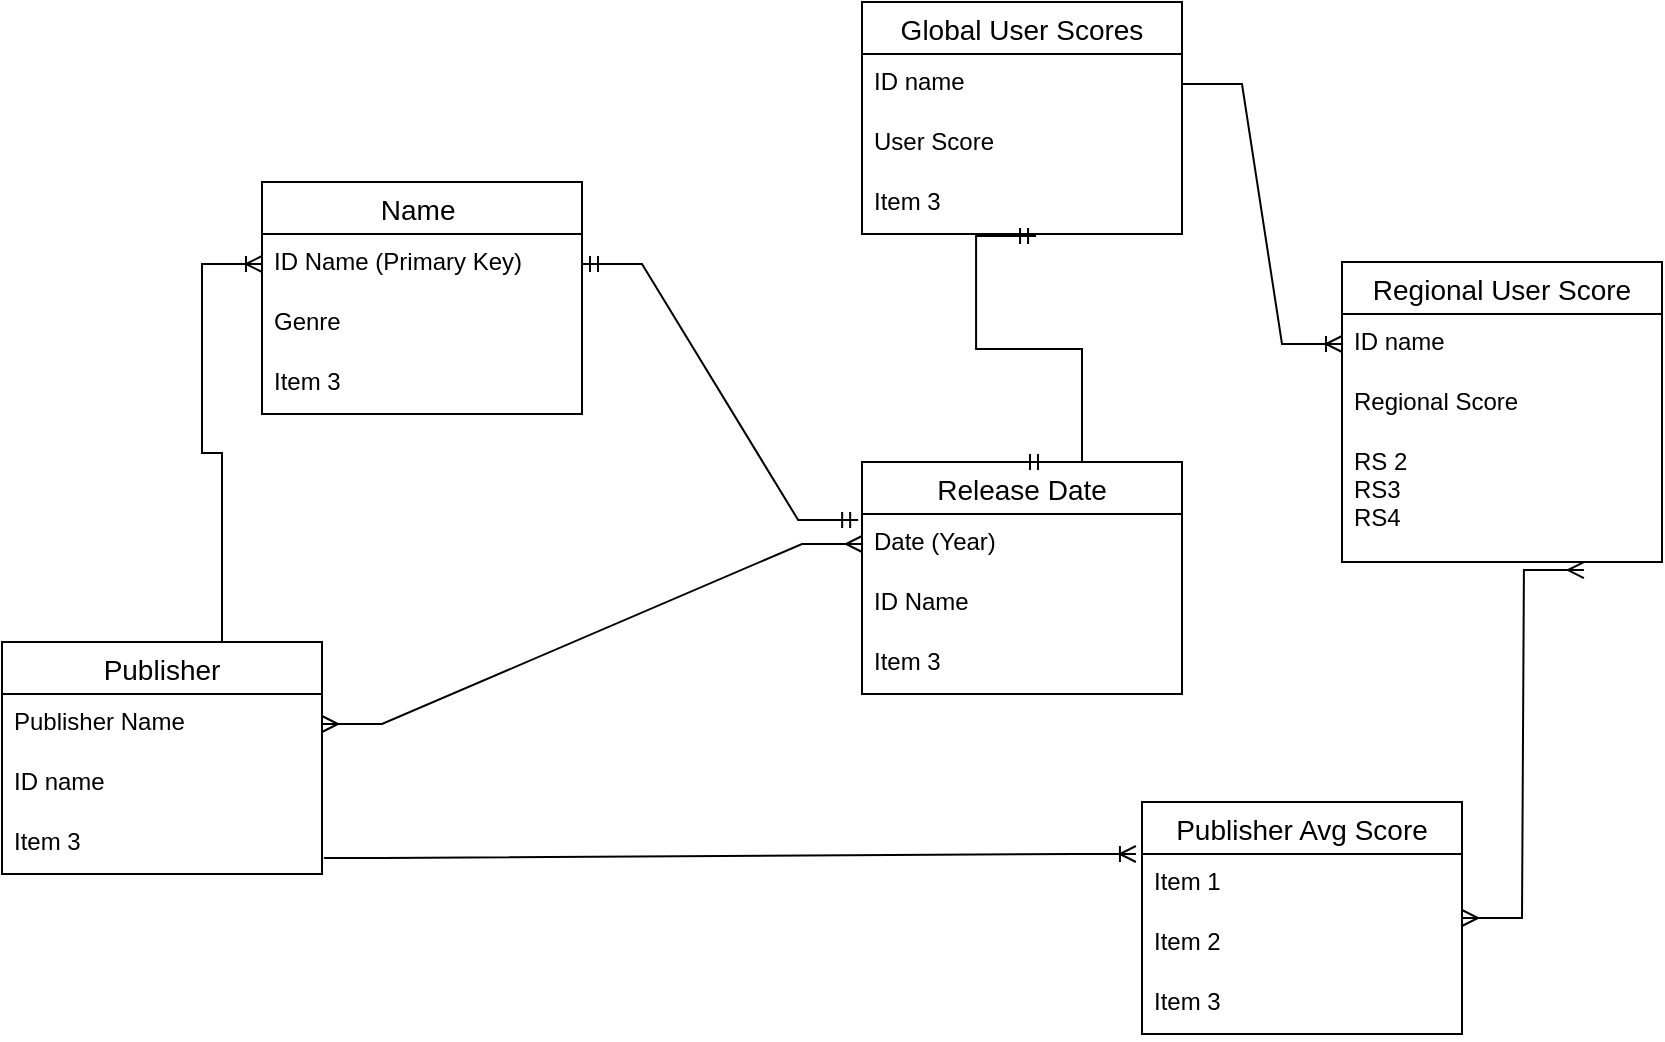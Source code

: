 <mxfile version="20.4.1" type="google"><diagram id="aCNa5ExRWJmuINyUYGCC" name="Page-1"><mxGraphModel grid="1" page="1" gridSize="10" guides="1" tooltips="1" connect="1" arrows="1" fold="1" pageScale="1" pageWidth="850" pageHeight="1100" math="0" shadow="0"><root><mxCell id="0"/><mxCell id="1" parent="0"/><mxCell id="HFqcqiNILOlZEFDO1Wqd-1" value="Name " style="swimlane;fontStyle=0;childLayout=stackLayout;horizontal=1;startSize=26;horizontalStack=0;resizeParent=1;resizeParentMax=0;resizeLast=0;collapsible=1;marginBottom=0;align=center;fontSize=14;" vertex="1" parent="1"><mxGeometry x="140" y="110" width="160" height="116" as="geometry"/></mxCell><mxCell id="HFqcqiNILOlZEFDO1Wqd-2" value="ID Name (Primary Key)" style="text;strokeColor=none;fillColor=none;spacingLeft=4;spacingRight=4;overflow=hidden;rotatable=0;points=[[0,0.5],[1,0.5]];portConstraint=eastwest;fontSize=12;" vertex="1" parent="HFqcqiNILOlZEFDO1Wqd-1"><mxGeometry y="26" width="160" height="30" as="geometry"/></mxCell><mxCell id="HFqcqiNILOlZEFDO1Wqd-3" value="Genre" style="text;strokeColor=none;fillColor=none;spacingLeft=4;spacingRight=4;overflow=hidden;rotatable=0;points=[[0,0.5],[1,0.5]];portConstraint=eastwest;fontSize=12;" vertex="1" parent="HFqcqiNILOlZEFDO1Wqd-1"><mxGeometry y="56" width="160" height="30" as="geometry"/></mxCell><mxCell id="HFqcqiNILOlZEFDO1Wqd-4" value="Item 3" style="text;strokeColor=none;fillColor=none;spacingLeft=4;spacingRight=4;overflow=hidden;rotatable=0;points=[[0,0.5],[1,0.5]];portConstraint=eastwest;fontSize=12;" vertex="1" parent="HFqcqiNILOlZEFDO1Wqd-1"><mxGeometry y="86" width="160" height="30" as="geometry"/></mxCell><mxCell id="HFqcqiNILOlZEFDO1Wqd-5" value="Publisher" style="swimlane;fontStyle=0;childLayout=stackLayout;horizontal=1;startSize=26;horizontalStack=0;resizeParent=1;resizeParentMax=0;resizeLast=0;collapsible=1;marginBottom=0;align=center;fontSize=14;" vertex="1" parent="1"><mxGeometry x="10" y="340" width="160" height="116" as="geometry"/></mxCell><mxCell id="HFqcqiNILOlZEFDO1Wqd-6" value="Publisher Name" style="text;strokeColor=none;fillColor=none;spacingLeft=4;spacingRight=4;overflow=hidden;rotatable=0;points=[[0,0.5],[1,0.5]];portConstraint=eastwest;fontSize=12;" vertex="1" parent="HFqcqiNILOlZEFDO1Wqd-5"><mxGeometry y="26" width="160" height="30" as="geometry"/></mxCell><mxCell id="HFqcqiNILOlZEFDO1Wqd-7" value="ID name" style="text;strokeColor=none;fillColor=none;spacingLeft=4;spacingRight=4;overflow=hidden;rotatable=0;points=[[0,0.5],[1,0.5]];portConstraint=eastwest;fontSize=12;" vertex="1" parent="HFqcqiNILOlZEFDO1Wqd-5"><mxGeometry y="56" width="160" height="30" as="geometry"/></mxCell><mxCell id="HFqcqiNILOlZEFDO1Wqd-8" value="Item 3" style="text;strokeColor=none;fillColor=none;spacingLeft=4;spacingRight=4;overflow=hidden;rotatable=0;points=[[0,0.5],[1,0.5]];portConstraint=eastwest;fontSize=12;" vertex="1" parent="HFqcqiNILOlZEFDO1Wqd-5"><mxGeometry y="86" width="160" height="30" as="geometry"/></mxCell><mxCell id="HFqcqiNILOlZEFDO1Wqd-9" value="Release Date" style="swimlane;fontStyle=0;childLayout=stackLayout;horizontal=1;startSize=26;horizontalStack=0;resizeParent=1;resizeParentMax=0;resizeLast=0;collapsible=1;marginBottom=0;align=center;fontSize=14;" vertex="1" parent="1"><mxGeometry x="440" y="250" width="160" height="116" as="geometry"/></mxCell><mxCell id="HFqcqiNILOlZEFDO1Wqd-10" value="Date (Year)" style="text;strokeColor=none;fillColor=none;spacingLeft=4;spacingRight=4;overflow=hidden;rotatable=0;points=[[0,0.5],[1,0.5]];portConstraint=eastwest;fontSize=12;" vertex="1" parent="HFqcqiNILOlZEFDO1Wqd-9"><mxGeometry y="26" width="160" height="30" as="geometry"/></mxCell><mxCell id="HFqcqiNILOlZEFDO1Wqd-11" value="ID Name" style="text;strokeColor=none;fillColor=none;spacingLeft=4;spacingRight=4;overflow=hidden;rotatable=0;points=[[0,0.5],[1,0.5]];portConstraint=eastwest;fontSize=12;" vertex="1" parent="HFqcqiNILOlZEFDO1Wqd-9"><mxGeometry y="56" width="160" height="30" as="geometry"/></mxCell><mxCell id="HFqcqiNILOlZEFDO1Wqd-12" value="Item 3" style="text;strokeColor=none;fillColor=none;spacingLeft=4;spacingRight=4;overflow=hidden;rotatable=0;points=[[0,0.5],[1,0.5]];portConstraint=eastwest;fontSize=12;" vertex="1" parent="HFqcqiNILOlZEFDO1Wqd-9"><mxGeometry y="86" width="160" height="30" as="geometry"/></mxCell><mxCell id="HFqcqiNILOlZEFDO1Wqd-13" value="Global User Scores" style="swimlane;fontStyle=0;childLayout=stackLayout;horizontal=1;startSize=26;horizontalStack=0;resizeParent=1;resizeParentMax=0;resizeLast=0;collapsible=1;marginBottom=0;align=center;fontSize=14;" vertex="1" parent="1"><mxGeometry x="440" y="20" width="160" height="116" as="geometry"/></mxCell><mxCell id="HFqcqiNILOlZEFDO1Wqd-14" value="ID name " style="text;strokeColor=none;fillColor=none;spacingLeft=4;spacingRight=4;overflow=hidden;rotatable=0;points=[[0,0.5],[1,0.5]];portConstraint=eastwest;fontSize=12;" vertex="1" parent="HFqcqiNILOlZEFDO1Wqd-13"><mxGeometry y="26" width="160" height="30" as="geometry"/></mxCell><mxCell id="HFqcqiNILOlZEFDO1Wqd-15" value="User Score" style="text;strokeColor=none;fillColor=none;spacingLeft=4;spacingRight=4;overflow=hidden;rotatable=0;points=[[0,0.5],[1,0.5]];portConstraint=eastwest;fontSize=12;" vertex="1" parent="HFqcqiNILOlZEFDO1Wqd-13"><mxGeometry y="56" width="160" height="30" as="geometry"/></mxCell><mxCell id="HFqcqiNILOlZEFDO1Wqd-16" value="Item 3" style="text;strokeColor=none;fillColor=none;spacingLeft=4;spacingRight=4;overflow=hidden;rotatable=0;points=[[0,0.5],[1,0.5]];portConstraint=eastwest;fontSize=12;" vertex="1" parent="HFqcqiNILOlZEFDO1Wqd-13"><mxGeometry y="86" width="160" height="30" as="geometry"/></mxCell><mxCell id="HFqcqiNILOlZEFDO1Wqd-17" value="Regional User Score" style="swimlane;fontStyle=0;childLayout=stackLayout;horizontal=1;startSize=26;horizontalStack=0;resizeParent=1;resizeParentMax=0;resizeLast=0;collapsible=1;marginBottom=0;align=center;fontSize=14;" vertex="1" parent="1"><mxGeometry x="680" y="150" width="160" height="150" as="geometry"/></mxCell><mxCell id="HFqcqiNILOlZEFDO1Wqd-18" value="ID name" style="text;strokeColor=none;fillColor=none;spacingLeft=4;spacingRight=4;overflow=hidden;rotatable=0;points=[[0,0.5],[1,0.5]];portConstraint=eastwest;fontSize=12;" vertex="1" parent="HFqcqiNILOlZEFDO1Wqd-17"><mxGeometry y="26" width="160" height="30" as="geometry"/></mxCell><mxCell id="HFqcqiNILOlZEFDO1Wqd-19" value="Regional Score" style="text;strokeColor=none;fillColor=none;spacingLeft=4;spacingRight=4;overflow=hidden;rotatable=0;points=[[0,0.5],[1,0.5]];portConstraint=eastwest;fontSize=12;" vertex="1" parent="HFqcqiNILOlZEFDO1Wqd-17"><mxGeometry y="56" width="160" height="30" as="geometry"/></mxCell><mxCell id="HFqcqiNILOlZEFDO1Wqd-20" value="RS 2&#10;RS3&#10;RS4" style="text;strokeColor=none;fillColor=none;spacingLeft=4;spacingRight=4;overflow=hidden;rotatable=0;points=[[0,0.5],[1,0.5]];portConstraint=eastwest;fontSize=12;" vertex="1" parent="HFqcqiNILOlZEFDO1Wqd-17"><mxGeometry y="86" width="160" height="64" as="geometry"/></mxCell><mxCell id="HFqcqiNILOlZEFDO1Wqd-21" value="Publisher Avg Score" style="swimlane;fontStyle=0;childLayout=stackLayout;horizontal=1;startSize=26;horizontalStack=0;resizeParent=1;resizeParentMax=0;resizeLast=0;collapsible=1;marginBottom=0;align=center;fontSize=14;" vertex="1" parent="1"><mxGeometry x="580" y="420" width="160" height="116" as="geometry"/></mxCell><mxCell id="HFqcqiNILOlZEFDO1Wqd-22" value="Item 1" style="text;strokeColor=none;fillColor=none;spacingLeft=4;spacingRight=4;overflow=hidden;rotatable=0;points=[[0,0.5],[1,0.5]];portConstraint=eastwest;fontSize=12;" vertex="1" parent="HFqcqiNILOlZEFDO1Wqd-21"><mxGeometry y="26" width="160" height="30" as="geometry"/></mxCell><mxCell id="HFqcqiNILOlZEFDO1Wqd-23" value="Item 2" style="text;strokeColor=none;fillColor=none;spacingLeft=4;spacingRight=4;overflow=hidden;rotatable=0;points=[[0,0.5],[1,0.5]];portConstraint=eastwest;fontSize=12;" vertex="1" parent="HFqcqiNILOlZEFDO1Wqd-21"><mxGeometry y="56" width="160" height="30" as="geometry"/></mxCell><mxCell id="HFqcqiNILOlZEFDO1Wqd-24" value="Item 3" style="text;strokeColor=none;fillColor=none;spacingLeft=4;spacingRight=4;overflow=hidden;rotatable=0;points=[[0,0.5],[1,0.5]];portConstraint=eastwest;fontSize=12;" vertex="1" parent="HFqcqiNILOlZEFDO1Wqd-21"><mxGeometry y="86" width="160" height="30" as="geometry"/></mxCell><mxCell id="HFqcqiNILOlZEFDO1Wqd-26" value="" style="edgeStyle=entityRelationEdgeStyle;fontSize=12;html=1;endArrow=ERmany;startArrow=ERmany;rounded=0;exitX=1;exitY=0.5;exitDx=0;exitDy=0;entryX=0;entryY=0.5;entryDx=0;entryDy=0;" edge="1" parent="1" source="HFqcqiNILOlZEFDO1Wqd-6" target="HFqcqiNILOlZEFDO1Wqd-10"><mxGeometry width="100" height="100" relative="1" as="geometry"><mxPoint x="370" y="330" as="sourcePoint"/><mxPoint x="470" y="230" as="targetPoint"/></mxGeometry></mxCell><mxCell id="HFqcqiNILOlZEFDO1Wqd-27" value="" style="edgeStyle=entityRelationEdgeStyle;fontSize=12;html=1;endArrow=ERoneToMany;rounded=0;exitX=0.5;exitY=0;exitDx=0;exitDy=0;entryX=0;entryY=0.5;entryDx=0;entryDy=0;" edge="1" parent="1" source="HFqcqiNILOlZEFDO1Wqd-5" target="HFqcqiNILOlZEFDO1Wqd-2"><mxGeometry width="100" height="100" relative="1" as="geometry"><mxPoint x="370" y="330" as="sourcePoint"/><mxPoint x="260" y="280" as="targetPoint"/></mxGeometry></mxCell><mxCell id="HFqcqiNILOlZEFDO1Wqd-29" value="" style="edgeStyle=entityRelationEdgeStyle;fontSize=12;html=1;endArrow=ERmandOne;startArrow=ERmandOne;rounded=0;exitX=1;exitY=0.5;exitDx=0;exitDy=0;entryX=-0.012;entryY=0.1;entryDx=0;entryDy=0;entryPerimeter=0;" edge="1" parent="1" source="HFqcqiNILOlZEFDO1Wqd-2" target="HFqcqiNILOlZEFDO1Wqd-10"><mxGeometry width="100" height="100" relative="1" as="geometry"><mxPoint x="310" y="200" as="sourcePoint"/><mxPoint x="470" y="230" as="targetPoint"/></mxGeometry></mxCell><mxCell id="HFqcqiNILOlZEFDO1Wqd-30" value="" style="edgeStyle=entityRelationEdgeStyle;fontSize=12;html=1;endArrow=ERmandOne;startArrow=ERmandOne;rounded=0;entryX=0.544;entryY=1.033;entryDx=0;entryDy=0;entryPerimeter=0;exitX=0.5;exitY=0;exitDx=0;exitDy=0;" edge="1" parent="1" source="HFqcqiNILOlZEFDO1Wqd-9" target="HFqcqiNILOlZEFDO1Wqd-16"><mxGeometry width="100" height="100" relative="1" as="geometry"><mxPoint x="400" y="340" as="sourcePoint"/><mxPoint x="500" y="240" as="targetPoint"/></mxGeometry></mxCell><mxCell id="HFqcqiNILOlZEFDO1Wqd-31" value="" style="edgeStyle=entityRelationEdgeStyle;fontSize=12;html=1;endArrow=ERoneToMany;rounded=0;entryX=0;entryY=0.5;entryDx=0;entryDy=0;exitX=1;exitY=0.5;exitDx=0;exitDy=0;" edge="1" parent="1" source="HFqcqiNILOlZEFDO1Wqd-14" target="HFqcqiNILOlZEFDO1Wqd-18"><mxGeometry width="100" height="100" relative="1" as="geometry"><mxPoint x="400" y="340" as="sourcePoint"/><mxPoint x="500" y="240" as="targetPoint"/></mxGeometry></mxCell><mxCell id="HFqcqiNILOlZEFDO1Wqd-32" value="" style="edgeStyle=entityRelationEdgeStyle;fontSize=12;html=1;endArrow=ERmany;startArrow=ERmany;rounded=0;entryX=0.756;entryY=1.063;entryDx=0;entryDy=0;entryPerimeter=0;" edge="1" parent="1" source="HFqcqiNILOlZEFDO1Wqd-21" target="HFqcqiNILOlZEFDO1Wqd-20"><mxGeometry width="100" height="100" relative="1" as="geometry"><mxPoint x="400" y="340" as="sourcePoint"/><mxPoint x="710" y="320" as="targetPoint"/></mxGeometry></mxCell><mxCell id="HFqcqiNILOlZEFDO1Wqd-33" value="" style="edgeStyle=entityRelationEdgeStyle;fontSize=12;html=1;endArrow=ERoneToMany;rounded=0;exitX=1.006;exitY=0.733;exitDx=0;exitDy=0;exitPerimeter=0;entryX=-0.019;entryY=0;entryDx=0;entryDy=0;entryPerimeter=0;" edge="1" parent="1" source="HFqcqiNILOlZEFDO1Wqd-8" target="HFqcqiNILOlZEFDO1Wqd-22"><mxGeometry width="100" height="100" relative="1" as="geometry"><mxPoint x="400" y="340" as="sourcePoint"/><mxPoint x="500" y="240" as="targetPoint"/></mxGeometry></mxCell></root></mxGraphModel></diagram></mxfile>